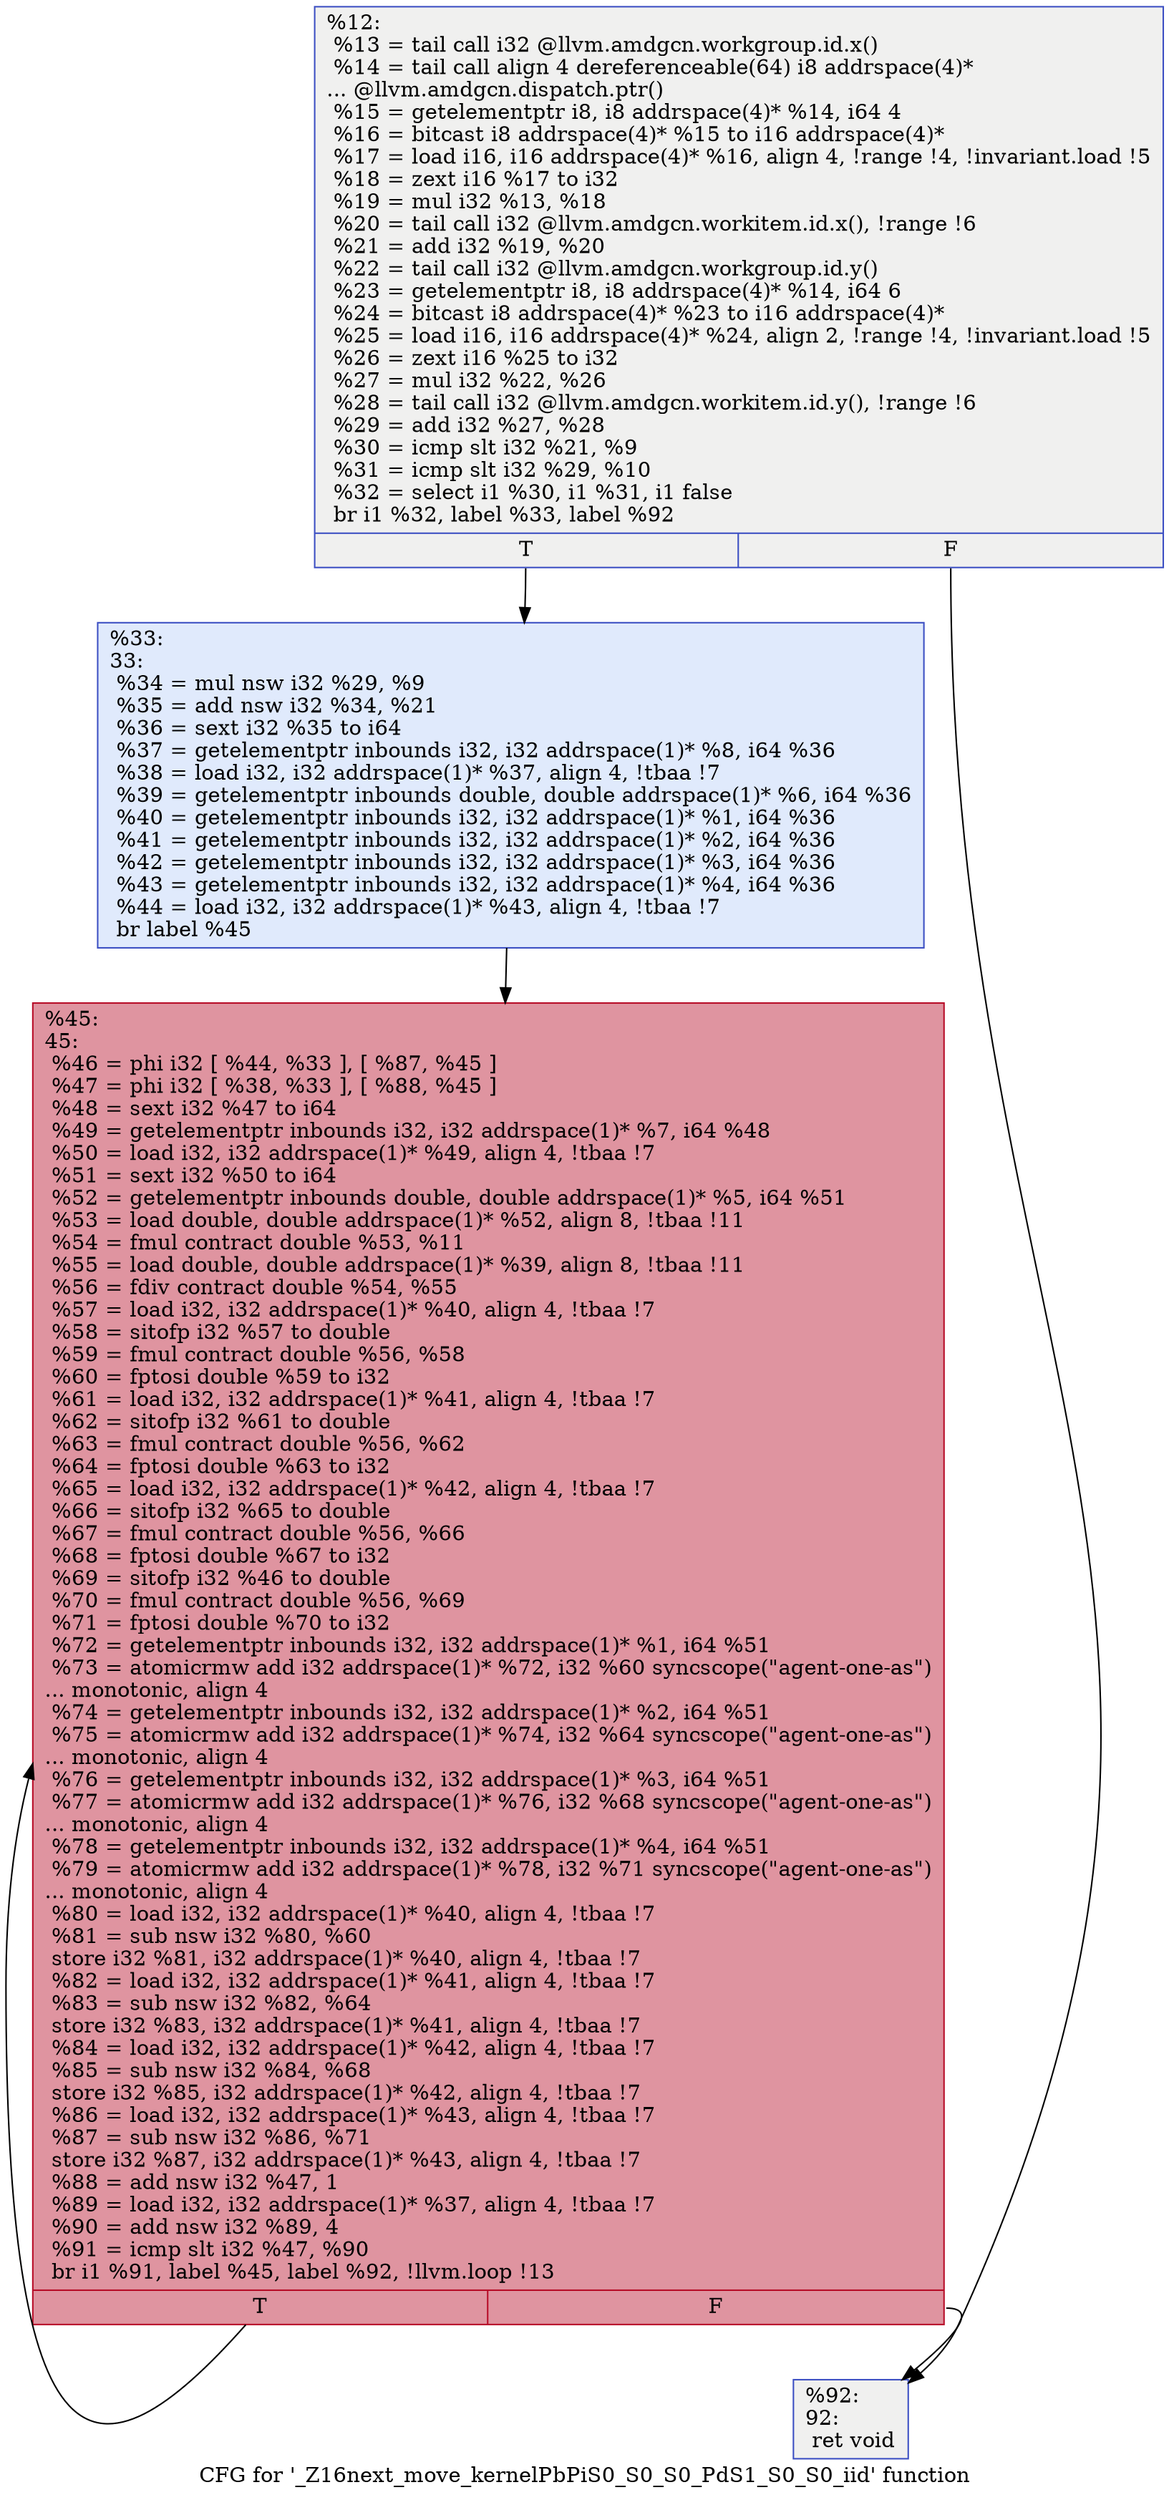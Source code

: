 digraph "CFG for '_Z16next_move_kernelPbPiS0_S0_S0_PdS1_S0_S0_iid' function" {
	label="CFG for '_Z16next_move_kernelPbPiS0_S0_S0_PdS1_S0_S0_iid' function";

	Node0x5f535b0 [shape=record,color="#3d50c3ff", style=filled, fillcolor="#dedcdb70",label="{%12:\l  %13 = tail call i32 @llvm.amdgcn.workgroup.id.x()\l  %14 = tail call align 4 dereferenceable(64) i8 addrspace(4)*\l... @llvm.amdgcn.dispatch.ptr()\l  %15 = getelementptr i8, i8 addrspace(4)* %14, i64 4\l  %16 = bitcast i8 addrspace(4)* %15 to i16 addrspace(4)*\l  %17 = load i16, i16 addrspace(4)* %16, align 4, !range !4, !invariant.load !5\l  %18 = zext i16 %17 to i32\l  %19 = mul i32 %13, %18\l  %20 = tail call i32 @llvm.amdgcn.workitem.id.x(), !range !6\l  %21 = add i32 %19, %20\l  %22 = tail call i32 @llvm.amdgcn.workgroup.id.y()\l  %23 = getelementptr i8, i8 addrspace(4)* %14, i64 6\l  %24 = bitcast i8 addrspace(4)* %23 to i16 addrspace(4)*\l  %25 = load i16, i16 addrspace(4)* %24, align 2, !range !4, !invariant.load !5\l  %26 = zext i16 %25 to i32\l  %27 = mul i32 %22, %26\l  %28 = tail call i32 @llvm.amdgcn.workitem.id.y(), !range !6\l  %29 = add i32 %27, %28\l  %30 = icmp slt i32 %21, %9\l  %31 = icmp slt i32 %29, %10\l  %32 = select i1 %30, i1 %31, i1 false\l  br i1 %32, label %33, label %92\l|{<s0>T|<s1>F}}"];
	Node0x5f535b0:s0 -> Node0x5f54d50;
	Node0x5f535b0:s1 -> Node0x5f54de0;
	Node0x5f54d50 [shape=record,color="#3d50c3ff", style=filled, fillcolor="#b9d0f970",label="{%33:\l33:                                               \l  %34 = mul nsw i32 %29, %9\l  %35 = add nsw i32 %34, %21\l  %36 = sext i32 %35 to i64\l  %37 = getelementptr inbounds i32, i32 addrspace(1)* %8, i64 %36\l  %38 = load i32, i32 addrspace(1)* %37, align 4, !tbaa !7\l  %39 = getelementptr inbounds double, double addrspace(1)* %6, i64 %36\l  %40 = getelementptr inbounds i32, i32 addrspace(1)* %1, i64 %36\l  %41 = getelementptr inbounds i32, i32 addrspace(1)* %2, i64 %36\l  %42 = getelementptr inbounds i32, i32 addrspace(1)* %3, i64 %36\l  %43 = getelementptr inbounds i32, i32 addrspace(1)* %4, i64 %36\l  %44 = load i32, i32 addrspace(1)* %43, align 4, !tbaa !7\l  br label %45\l}"];
	Node0x5f54d50 -> Node0x5f58c30;
	Node0x5f58c30 [shape=record,color="#b70d28ff", style=filled, fillcolor="#b70d2870",label="{%45:\l45:                                               \l  %46 = phi i32 [ %44, %33 ], [ %87, %45 ]\l  %47 = phi i32 [ %38, %33 ], [ %88, %45 ]\l  %48 = sext i32 %47 to i64\l  %49 = getelementptr inbounds i32, i32 addrspace(1)* %7, i64 %48\l  %50 = load i32, i32 addrspace(1)* %49, align 4, !tbaa !7\l  %51 = sext i32 %50 to i64\l  %52 = getelementptr inbounds double, double addrspace(1)* %5, i64 %51\l  %53 = load double, double addrspace(1)* %52, align 8, !tbaa !11\l  %54 = fmul contract double %53, %11\l  %55 = load double, double addrspace(1)* %39, align 8, !tbaa !11\l  %56 = fdiv contract double %54, %55\l  %57 = load i32, i32 addrspace(1)* %40, align 4, !tbaa !7\l  %58 = sitofp i32 %57 to double\l  %59 = fmul contract double %56, %58\l  %60 = fptosi double %59 to i32\l  %61 = load i32, i32 addrspace(1)* %41, align 4, !tbaa !7\l  %62 = sitofp i32 %61 to double\l  %63 = fmul contract double %56, %62\l  %64 = fptosi double %63 to i32\l  %65 = load i32, i32 addrspace(1)* %42, align 4, !tbaa !7\l  %66 = sitofp i32 %65 to double\l  %67 = fmul contract double %56, %66\l  %68 = fptosi double %67 to i32\l  %69 = sitofp i32 %46 to double\l  %70 = fmul contract double %56, %69\l  %71 = fptosi double %70 to i32\l  %72 = getelementptr inbounds i32, i32 addrspace(1)* %1, i64 %51\l  %73 = atomicrmw add i32 addrspace(1)* %72, i32 %60 syncscope(\"agent-one-as\")\l... monotonic, align 4\l  %74 = getelementptr inbounds i32, i32 addrspace(1)* %2, i64 %51\l  %75 = atomicrmw add i32 addrspace(1)* %74, i32 %64 syncscope(\"agent-one-as\")\l... monotonic, align 4\l  %76 = getelementptr inbounds i32, i32 addrspace(1)* %3, i64 %51\l  %77 = atomicrmw add i32 addrspace(1)* %76, i32 %68 syncscope(\"agent-one-as\")\l... monotonic, align 4\l  %78 = getelementptr inbounds i32, i32 addrspace(1)* %4, i64 %51\l  %79 = atomicrmw add i32 addrspace(1)* %78, i32 %71 syncscope(\"agent-one-as\")\l... monotonic, align 4\l  %80 = load i32, i32 addrspace(1)* %40, align 4, !tbaa !7\l  %81 = sub nsw i32 %80, %60\l  store i32 %81, i32 addrspace(1)* %40, align 4, !tbaa !7\l  %82 = load i32, i32 addrspace(1)* %41, align 4, !tbaa !7\l  %83 = sub nsw i32 %82, %64\l  store i32 %83, i32 addrspace(1)* %41, align 4, !tbaa !7\l  %84 = load i32, i32 addrspace(1)* %42, align 4, !tbaa !7\l  %85 = sub nsw i32 %84, %68\l  store i32 %85, i32 addrspace(1)* %42, align 4, !tbaa !7\l  %86 = load i32, i32 addrspace(1)* %43, align 4, !tbaa !7\l  %87 = sub nsw i32 %86, %71\l  store i32 %87, i32 addrspace(1)* %43, align 4, !tbaa !7\l  %88 = add nsw i32 %47, 1\l  %89 = load i32, i32 addrspace(1)* %37, align 4, !tbaa !7\l  %90 = add nsw i32 %89, 4\l  %91 = icmp slt i32 %47, %90\l  br i1 %91, label %45, label %92, !llvm.loop !13\l|{<s0>T|<s1>F}}"];
	Node0x5f58c30:s0 -> Node0x5f58c30;
	Node0x5f58c30:s1 -> Node0x5f54de0;
	Node0x5f54de0 [shape=record,color="#3d50c3ff", style=filled, fillcolor="#dedcdb70",label="{%92:\l92:                                               \l  ret void\l}"];
}
